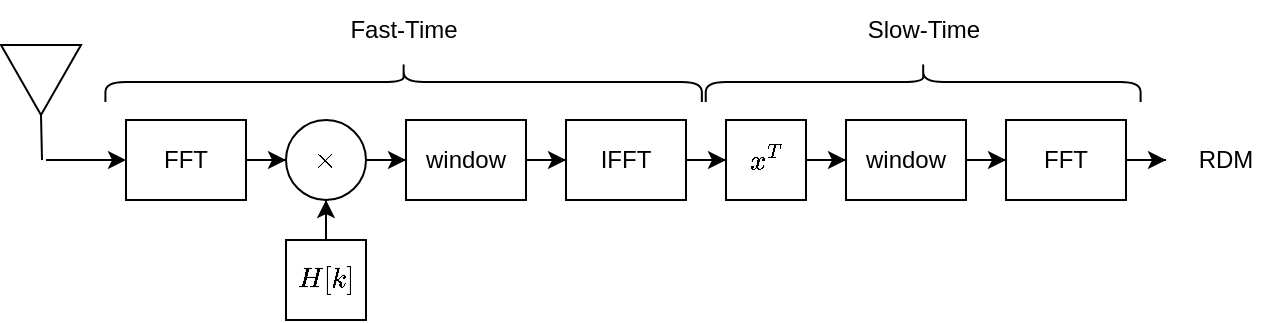 <mxfile version="25.0.1">
  <diagram name="Page-1" id="PatYx8tOKG9_-AZ6a7Ry">
    <mxGraphModel dx="1243" dy="578" grid="1" gridSize="10" guides="1" tooltips="1" connect="1" arrows="1" fold="1" page="1" pageScale="1" pageWidth="850" pageHeight="1100" math="1" shadow="0">
      <root>
        <mxCell id="0" />
        <mxCell id="1" parent="0" />
        <mxCell id="ScHSXHbbm9pWbnb95xWi-27" value="" style="group" vertex="1" connectable="0" parent="1">
          <mxGeometry x="117.5" y="100" width="642.5" height="160" as="geometry" />
        </mxCell>
        <mxCell id="ScHSXHbbm9pWbnb95xWi-4" value="" style="edgeStyle=orthogonalEdgeStyle;rounded=0;orthogonalLoop=1;jettySize=auto;html=1;" edge="1" parent="ScHSXHbbm9pWbnb95xWi-27" source="ScHSXHbbm9pWbnb95xWi-1" target="ScHSXHbbm9pWbnb95xWi-3">
          <mxGeometry relative="1" as="geometry" />
        </mxCell>
        <mxCell id="ScHSXHbbm9pWbnb95xWi-1" value="FFT" style="rounded=0;whiteSpace=wrap;html=1;" vertex="1" parent="ScHSXHbbm9pWbnb95xWi-27">
          <mxGeometry x="62.5" y="60" width="60" height="40" as="geometry" />
        </mxCell>
        <mxCell id="ScHSXHbbm9pWbnb95xWi-6" value="" style="edgeStyle=orthogonalEdgeStyle;rounded=0;orthogonalLoop=1;jettySize=auto;html=1;" edge="1" parent="ScHSXHbbm9pWbnb95xWi-27" source="ScHSXHbbm9pWbnb95xWi-2" target="ScHSXHbbm9pWbnb95xWi-3">
          <mxGeometry relative="1" as="geometry" />
        </mxCell>
        <mxCell id="ScHSXHbbm9pWbnb95xWi-2" value="$$H[k]$$" style="rounded=0;whiteSpace=wrap;html=1;" vertex="1" parent="ScHSXHbbm9pWbnb95xWi-27">
          <mxGeometry x="142.5" y="120" width="40" height="40" as="geometry" />
        </mxCell>
        <mxCell id="ScHSXHbbm9pWbnb95xWi-8" value="" style="edgeStyle=orthogonalEdgeStyle;rounded=0;orthogonalLoop=1;jettySize=auto;html=1;" edge="1" parent="ScHSXHbbm9pWbnb95xWi-27" source="ScHSXHbbm9pWbnb95xWi-3" target="ScHSXHbbm9pWbnb95xWi-7">
          <mxGeometry relative="1" as="geometry" />
        </mxCell>
        <mxCell id="ScHSXHbbm9pWbnb95xWi-3" value="$$\times$$" style="ellipse;whiteSpace=wrap;html=1;aspect=fixed;" vertex="1" parent="ScHSXHbbm9pWbnb95xWi-27">
          <mxGeometry x="142.5" y="60" width="40" height="40" as="geometry" />
        </mxCell>
        <mxCell id="ScHSXHbbm9pWbnb95xWi-10" value="" style="edgeStyle=orthogonalEdgeStyle;rounded=0;orthogonalLoop=1;jettySize=auto;html=1;" edge="1" parent="ScHSXHbbm9pWbnb95xWi-27" source="ScHSXHbbm9pWbnb95xWi-7" target="ScHSXHbbm9pWbnb95xWi-9">
          <mxGeometry relative="1" as="geometry" />
        </mxCell>
        <mxCell id="ScHSXHbbm9pWbnb95xWi-7" value="window" style="rounded=0;whiteSpace=wrap;html=1;" vertex="1" parent="ScHSXHbbm9pWbnb95xWi-27">
          <mxGeometry x="202.5" y="60" width="60" height="40" as="geometry" />
        </mxCell>
        <mxCell id="ScHSXHbbm9pWbnb95xWi-12" value="" style="edgeStyle=orthogonalEdgeStyle;rounded=0;orthogonalLoop=1;jettySize=auto;html=1;" edge="1" parent="ScHSXHbbm9pWbnb95xWi-27" source="ScHSXHbbm9pWbnb95xWi-9" target="ScHSXHbbm9pWbnb95xWi-11">
          <mxGeometry relative="1" as="geometry" />
        </mxCell>
        <mxCell id="ScHSXHbbm9pWbnb95xWi-9" value="IFFT" style="rounded=0;whiteSpace=wrap;html=1;" vertex="1" parent="ScHSXHbbm9pWbnb95xWi-27">
          <mxGeometry x="282.5" y="60" width="60" height="40" as="geometry" />
        </mxCell>
        <mxCell id="ScHSXHbbm9pWbnb95xWi-15" value="" style="edgeStyle=orthogonalEdgeStyle;rounded=0;orthogonalLoop=1;jettySize=auto;html=1;" edge="1" parent="ScHSXHbbm9pWbnb95xWi-27" source="ScHSXHbbm9pWbnb95xWi-11" target="ScHSXHbbm9pWbnb95xWi-14">
          <mxGeometry relative="1" as="geometry" />
        </mxCell>
        <mxCell id="ScHSXHbbm9pWbnb95xWi-11" value="$$x^T$$" style="rounded=0;whiteSpace=wrap;html=1;" vertex="1" parent="ScHSXHbbm9pWbnb95xWi-27">
          <mxGeometry x="362.5" y="60" width="40" height="40" as="geometry" />
        </mxCell>
        <mxCell id="ScHSXHbbm9pWbnb95xWi-21" value="" style="edgeStyle=orthogonalEdgeStyle;rounded=0;orthogonalLoop=1;jettySize=auto;html=1;" edge="1" parent="ScHSXHbbm9pWbnb95xWi-27" source="ScHSXHbbm9pWbnb95xWi-13" target="ScHSXHbbm9pWbnb95xWi-20">
          <mxGeometry relative="1" as="geometry" />
        </mxCell>
        <mxCell id="ScHSXHbbm9pWbnb95xWi-13" value="FFT" style="rounded=0;whiteSpace=wrap;html=1;" vertex="1" parent="ScHSXHbbm9pWbnb95xWi-27">
          <mxGeometry x="502.5" y="60" width="60" height="40" as="geometry" />
        </mxCell>
        <mxCell id="ScHSXHbbm9pWbnb95xWi-16" value="" style="edgeStyle=orthogonalEdgeStyle;rounded=0;orthogonalLoop=1;jettySize=auto;html=1;" edge="1" parent="ScHSXHbbm9pWbnb95xWi-27" source="ScHSXHbbm9pWbnb95xWi-14" target="ScHSXHbbm9pWbnb95xWi-13">
          <mxGeometry relative="1" as="geometry" />
        </mxCell>
        <mxCell id="ScHSXHbbm9pWbnb95xWi-14" value="window" style="rounded=0;whiteSpace=wrap;html=1;" vertex="1" parent="ScHSXHbbm9pWbnb95xWi-27">
          <mxGeometry x="422.5" y="60" width="60" height="40" as="geometry" />
        </mxCell>
        <mxCell id="ScHSXHbbm9pWbnb95xWi-17" value="" style="triangle;whiteSpace=wrap;html=1;rotation=90;" vertex="1" parent="ScHSXHbbm9pWbnb95xWi-27">
          <mxGeometry x="2.5" y="20" width="35" height="40" as="geometry" />
        </mxCell>
        <mxCell id="ScHSXHbbm9pWbnb95xWi-18" value="" style="endArrow=none;html=1;rounded=0;entryX=1;entryY=0.5;entryDx=0;entryDy=0;" edge="1" parent="ScHSXHbbm9pWbnb95xWi-27" target="ScHSXHbbm9pWbnb95xWi-17">
          <mxGeometry width="50" height="50" relative="1" as="geometry">
            <mxPoint x="20.5" y="80" as="sourcePoint" />
            <mxPoint x="422.5" y="230" as="targetPoint" />
          </mxGeometry>
        </mxCell>
        <mxCell id="ScHSXHbbm9pWbnb95xWi-19" value="" style="endArrow=classic;html=1;rounded=0;entryX=0;entryY=0.5;entryDx=0;entryDy=0;" edge="1" parent="ScHSXHbbm9pWbnb95xWi-27" target="ScHSXHbbm9pWbnb95xWi-1">
          <mxGeometry width="50" height="50" relative="1" as="geometry">
            <mxPoint x="22.5" y="80" as="sourcePoint" />
            <mxPoint x="42.5" y="80" as="targetPoint" />
          </mxGeometry>
        </mxCell>
        <mxCell id="ScHSXHbbm9pWbnb95xWi-20" value="RDM" style="text;html=1;align=center;verticalAlign=middle;whiteSpace=wrap;rounded=0;" vertex="1" parent="ScHSXHbbm9pWbnb95xWi-27">
          <mxGeometry x="582.5" y="65" width="60" height="30" as="geometry" />
        </mxCell>
        <mxCell id="ScHSXHbbm9pWbnb95xWi-22" value="Fast-Time" style="text;html=1;align=center;verticalAlign=middle;whiteSpace=wrap;rounded=0;" vertex="1" parent="ScHSXHbbm9pWbnb95xWi-27">
          <mxGeometry x="171.32" width="60" height="30" as="geometry" />
        </mxCell>
        <mxCell id="ScHSXHbbm9pWbnb95xWi-23" value="Slow-Time" style="text;html=1;align=center;verticalAlign=middle;whiteSpace=wrap;rounded=0;" vertex="1" parent="ScHSXHbbm9pWbnb95xWi-27">
          <mxGeometry x="431.09" width="60" height="30" as="geometry" />
        </mxCell>
        <mxCell id="ScHSXHbbm9pWbnb95xWi-25" value="" style="shape=curlyBracket;whiteSpace=wrap;html=1;rounded=1;labelPosition=left;verticalLabelPosition=middle;align=right;verticalAlign=middle;rotation=90;" vertex="1" parent="ScHSXHbbm9pWbnb95xWi-27">
          <mxGeometry x="451.09" y="-67.72" width="20" height="217.44" as="geometry" />
        </mxCell>
        <mxCell id="ScHSXHbbm9pWbnb95xWi-26" value="" style="shape=curlyBracket;whiteSpace=wrap;html=1;rounded=1;labelPosition=left;verticalLabelPosition=middle;align=right;verticalAlign=middle;rotation=90;" vertex="1" parent="ScHSXHbbm9pWbnb95xWi-27">
          <mxGeometry x="191.32" y="-108.12" width="20" height="298.23" as="geometry" />
        </mxCell>
      </root>
    </mxGraphModel>
  </diagram>
</mxfile>
